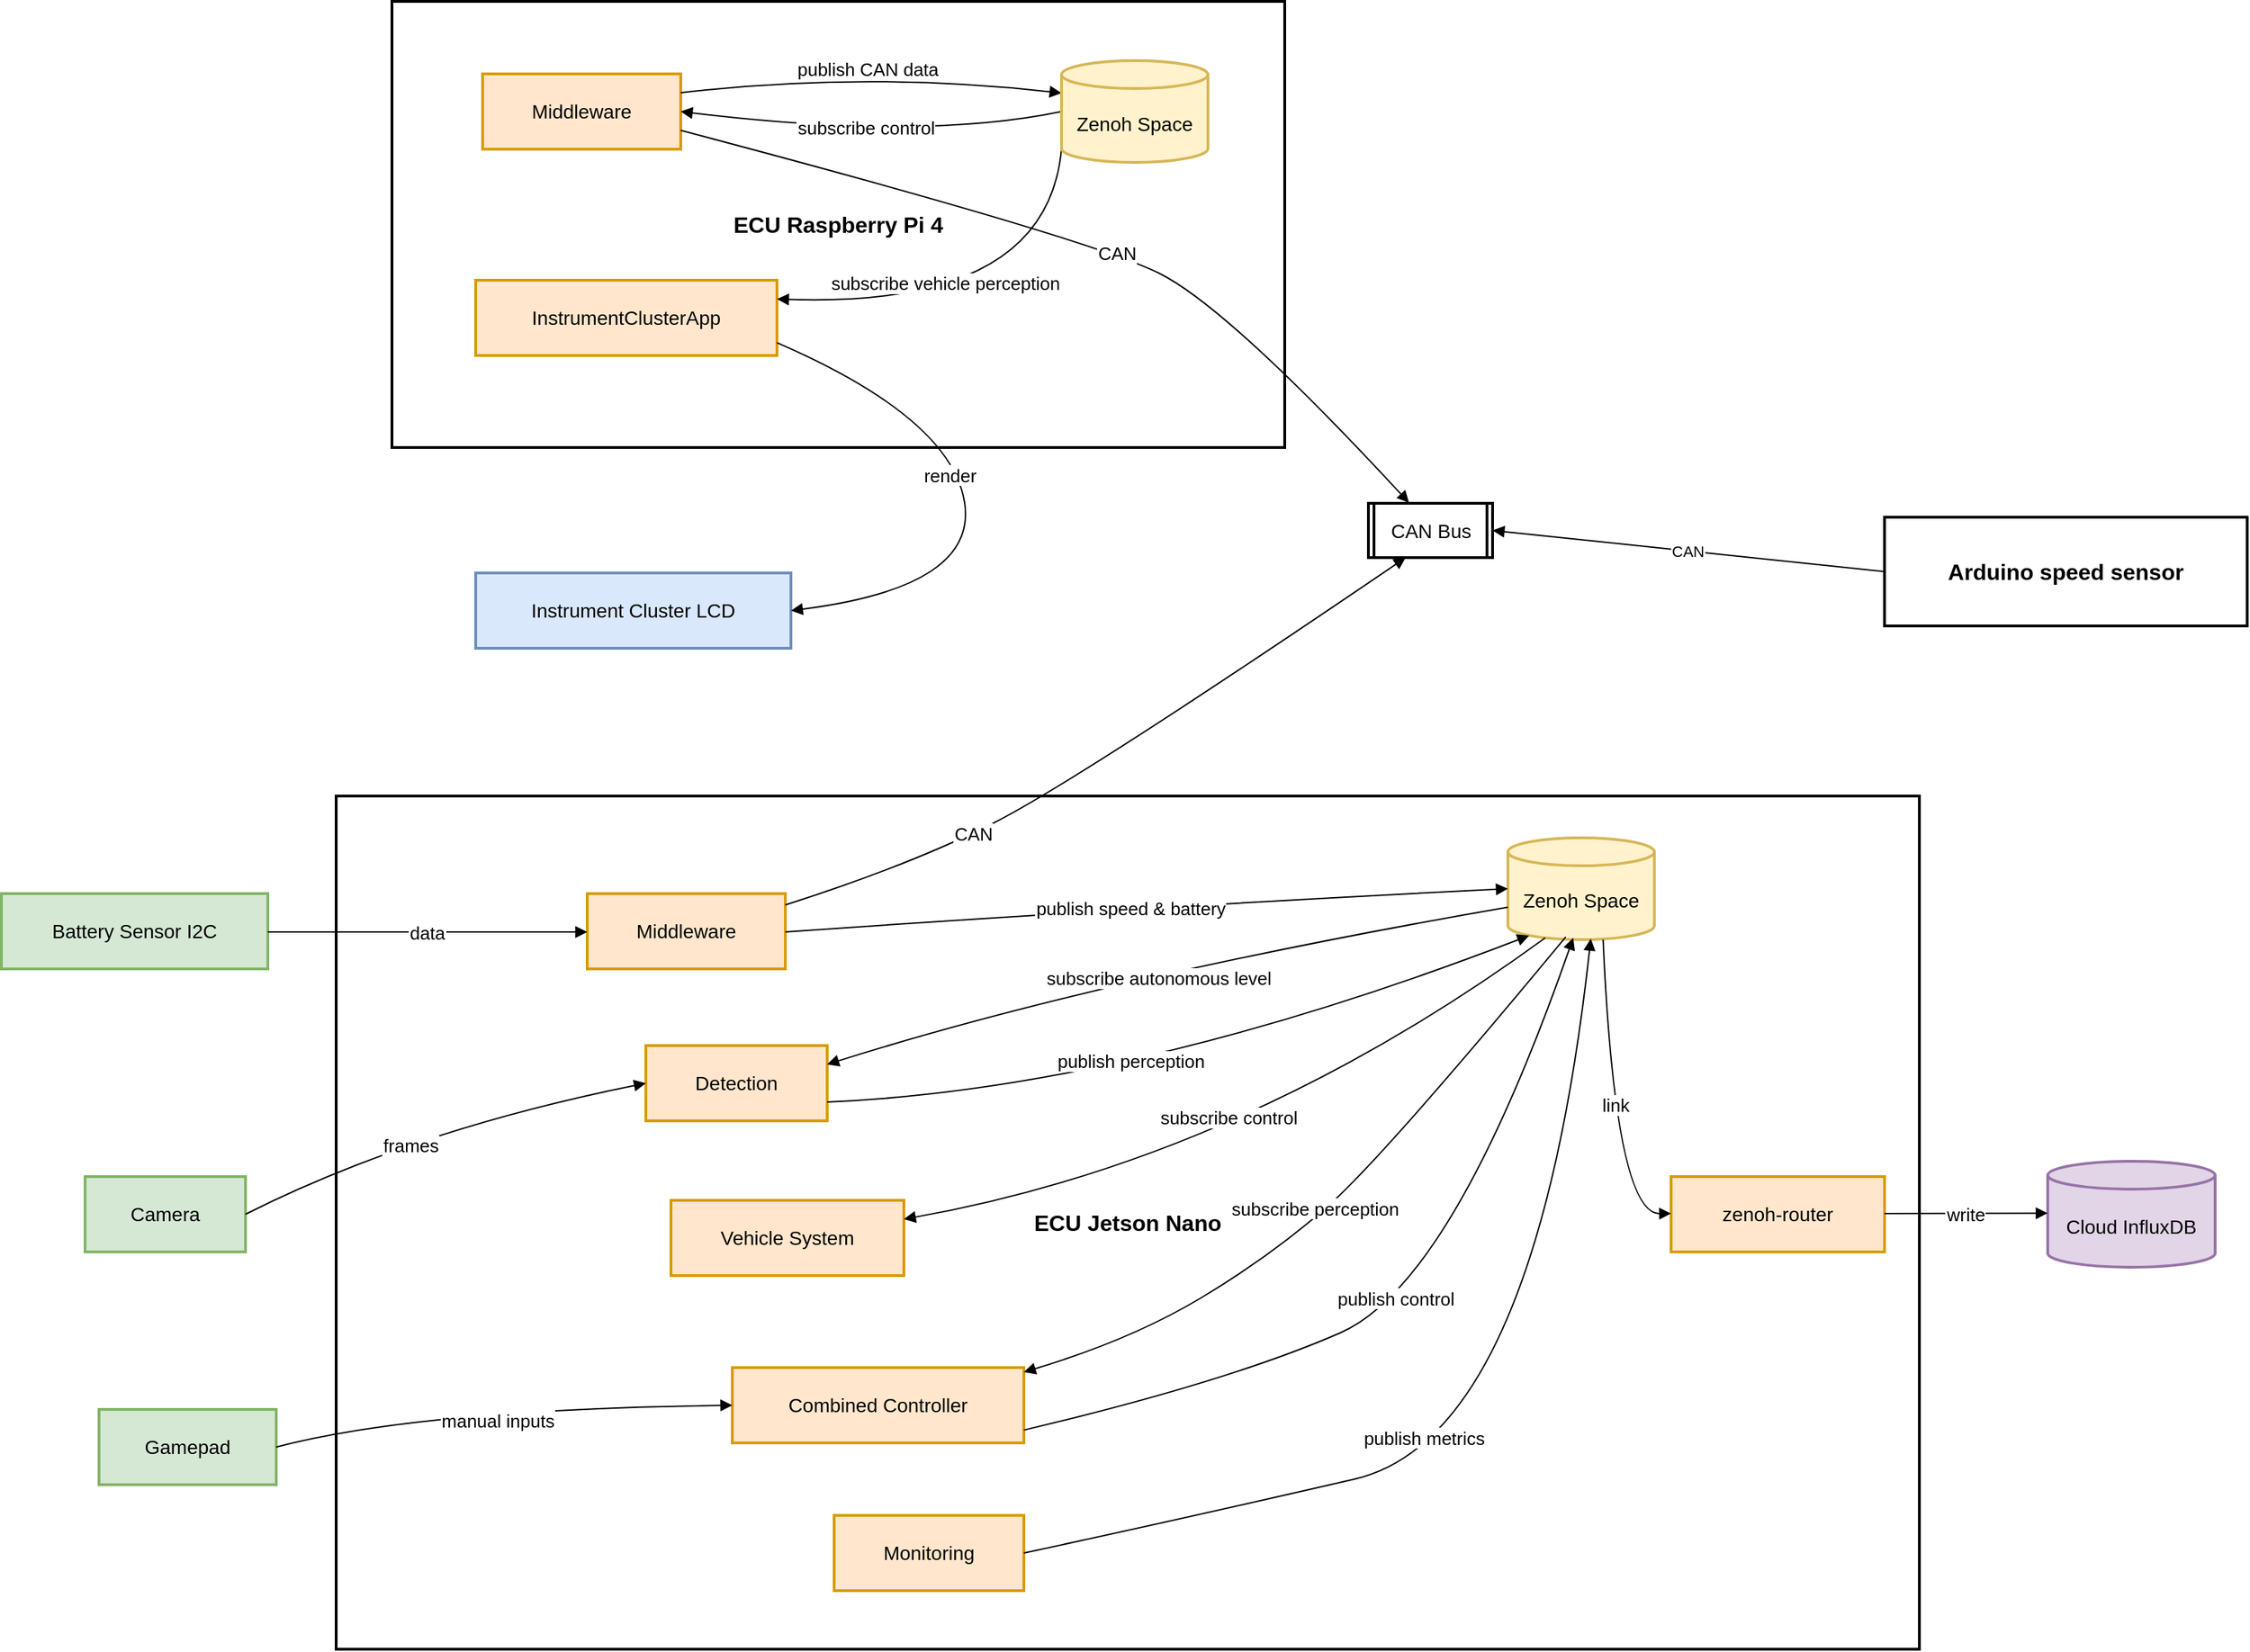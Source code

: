 <mxfile version="28.1.1">
  <diagram name="Page-1" id="OM_sHuSEF1frfqFUFy3i">
    <mxGraphModel dx="2358" dy="3363" grid="1" gridSize="10" guides="1" tooltips="1" connect="1" arrows="1" fold="1" page="1" pageScale="1" pageWidth="850" pageHeight="1100" math="0" shadow="0">
      <root>
        <mxCell id="0" />
        <mxCell id="1" parent="0" />
        <mxCell id="tz2Queb-3kquGu2dCrOk-1" value="ECU Raspberry Pi 4" style="whiteSpace=wrap;strokeWidth=2;fontSize=16;fontStyle=1" parent="1" vertex="1">
          <mxGeometry x="300" y="-40" width="640" height="320" as="geometry" />
        </mxCell>
        <mxCell id="tz2Queb-3kquGu2dCrOk-2" value="ECU Jetson Nano" style="whiteSpace=wrap;strokeWidth=2;fontSize=16;fontStyle=1" parent="1" vertex="1">
          <mxGeometry x="260" y="530" width="1135" height="612" as="geometry" />
        </mxCell>
        <mxCell id="tz2Queb-3kquGu2dCrOk-3" value="CAN Bus" style="strokeWidth=2;shape=process;whiteSpace=wrap;size=0.04;fontSize=14;" parent="1" vertex="1">
          <mxGeometry x="1000" y="320" width="89" height="39" as="geometry" />
        </mxCell>
        <mxCell id="tz2Queb-3kquGu2dCrOk-4" value="Zenoh Space" style="shape=cylinder3;boundedLbl=1;backgroundOutline=1;size=10;strokeWidth=2;whiteSpace=wrap;fillColor=#fff2cc;strokeColor=#d6b656;fontSize=14;" parent="1" vertex="1">
          <mxGeometry x="1100" y="560" width="105" height="73" as="geometry" />
        </mxCell>
        <mxCell id="tz2Queb-3kquGu2dCrOk-5" value="Cloud InfluxDB" style="shape=cylinder3;boundedLbl=1;backgroundOutline=1;size=10;strokeWidth=2;whiteSpace=wrap;fillColor=#e1d5e7;strokeColor=#9673a6;fontSize=14;" parent="1" vertex="1">
          <mxGeometry x="1487" y="792" width="120" height="76" as="geometry" />
        </mxCell>
        <mxCell id="tz2Queb-3kquGu2dCrOk-6" value="Arduino speed sensor" style="whiteSpace=wrap;strokeWidth=2;fontSize=16;fontStyle=1" parent="1" vertex="1">
          <mxGeometry x="1370" y="330" width="260" height="78" as="geometry" />
        </mxCell>
        <mxCell id="tz2Queb-3kquGu2dCrOk-7" value="Camera" style="whiteSpace=wrap;strokeWidth=2;fillColor=#d5e8d4;strokeColor=#82b366;fontSize=14;" parent="1" vertex="1">
          <mxGeometry x="80" y="803" width="115" height="54" as="geometry" />
        </mxCell>
        <mxCell id="tz2Queb-3kquGu2dCrOk-8" value="Gamepad" style="whiteSpace=wrap;strokeWidth=2;fillColor=#d5e8d4;strokeColor=#82b366;fontSize=14;" parent="1" vertex="1">
          <mxGeometry x="90" y="970" width="127" height="54" as="geometry" />
        </mxCell>
        <mxCell id="tz2Queb-3kquGu2dCrOk-9" value="Instrument Cluster LCD" style="whiteSpace=wrap;strokeWidth=2;fillColor=#dae8fc;strokeColor=#6c8ebf;fontSize=14;" parent="1" vertex="1">
          <mxGeometry x="360" y="370" width="226" height="54" as="geometry" />
        </mxCell>
        <mxCell id="tz2Queb-3kquGu2dCrOk-10" value="Detection" style="whiteSpace=wrap;strokeWidth=2;fillColor=#ffe6cc;strokeColor=#d79b00;fontSize=14;" parent="1" vertex="1">
          <mxGeometry x="482" y="709" width="130" height="54" as="geometry" />
        </mxCell>
        <mxCell id="tz2Queb-3kquGu2dCrOk-11" value="Combined Controller" style="whiteSpace=wrap;strokeWidth=2;fillColor=#ffe6cc;strokeColor=#d79b00;fontSize=14;" parent="1" vertex="1">
          <mxGeometry x="544" y="940" width="209" height="54" as="geometry" />
        </mxCell>
        <mxCell id="tz2Queb-3kquGu2dCrOk-12" value="Vehicle System" style="whiteSpace=wrap;strokeWidth=2;fillColor=#ffe6cc;strokeColor=#d79b00;fontSize=14;" parent="1" vertex="1">
          <mxGeometry x="500" y="820" width="167" height="54" as="geometry" />
        </mxCell>
        <mxCell id="tz2Queb-3kquGu2dCrOk-13" value="Middleware" style="whiteSpace=wrap;strokeWidth=2;fillColor=#ffe6cc;strokeColor=#d79b00;fontSize=14;" parent="1" vertex="1">
          <mxGeometry x="440" y="600" width="142" height="54" as="geometry" />
        </mxCell>
        <mxCell id="tz2Queb-3kquGu2dCrOk-14" value="Battery Sensor I2C" style="whiteSpace=wrap;strokeWidth=2;fillColor=#d5e8d4;strokeColor=#82b366;fontSize=14;" parent="1" vertex="1">
          <mxGeometry x="20" y="600" width="191" height="54" as="geometry" />
        </mxCell>
        <mxCell id="tz2Queb-3kquGu2dCrOk-15" value="Monitoring" style="whiteSpace=wrap;strokeWidth=2;fillColor=#ffe6cc;strokeColor=#d79b00;fontSize=14;" parent="1" vertex="1">
          <mxGeometry x="617" y="1046" width="136" height="54" as="geometry" />
        </mxCell>
        <mxCell id="tz2Queb-3kquGu2dCrOk-16" value="zenoh-router" style="whiteSpace=wrap;strokeWidth=2;fillColor=#ffe6cc;strokeColor=#d79b00;fontSize=14;" parent="1" vertex="1">
          <mxGeometry x="1217" y="803" width="153" height="54" as="geometry" />
        </mxCell>
        <mxCell id="tz2Queb-3kquGu2dCrOk-17" value="Middleware" style="whiteSpace=wrap;strokeWidth=2;fillColor=#ffe6cc;strokeColor=#d79b00;fontSize=14;" parent="1" vertex="1">
          <mxGeometry x="365" y="12" width="142" height="54" as="geometry" />
        </mxCell>
        <mxCell id="tz2Queb-3kquGu2dCrOk-18" value="InstrumentClusterApp" style="whiteSpace=wrap;strokeWidth=2;fillColor=#ffe6cc;strokeColor=#d79b00;fontSize=14;" parent="1" vertex="1">
          <mxGeometry x="360" y="160" width="216" height="54" as="geometry" />
        </mxCell>
        <mxCell id="tz2Queb-3kquGu2dCrOk-19" value="CAN" style="curved=1;startArrow=none;endArrow=block;exitX=0;exitY=0.5;rounded=0;exitDx=0;exitDy=0;entryX=1;entryY=0.5;entryDx=0;entryDy=0;" parent="1" source="tz2Queb-3kquGu2dCrOk-6" target="tz2Queb-3kquGu2dCrOk-3" edge="1">
          <mxGeometry relative="1" as="geometry">
            <Array as="points" />
            <mxPoint x="1070" y="354" as="targetPoint" />
          </mxGeometry>
        </mxCell>
        <mxCell id="tz2Queb-3kquGu2dCrOk-20" value="CAN" style="curved=1;startArrow=none;endArrow=block;exitX=1;exitY=0.15;entryX=0.3;entryY=1;rounded=0;strokeColor=default;align=center;verticalAlign=middle;fontFamily=Helvetica;fontSize=13;fontColor=default;labelBackgroundColor=default;" parent="1" source="tz2Queb-3kquGu2dCrOk-13" target="tz2Queb-3kquGu2dCrOk-3" edge="1">
          <mxGeometry x="-0.435" relative="1" as="geometry">
            <Array as="points">
              <mxPoint x="670" y="580" />
              <mxPoint x="790" y="520" />
            </Array>
            <mxPoint as="offset" />
          </mxGeometry>
        </mxCell>
        <mxCell id="tz2Queb-3kquGu2dCrOk-22" value="CAN" style="curved=1;startArrow=none;endArrow=block;exitX=1;exitY=0.75;entryX=0.327;entryY=-0.009;rounded=0;entryDx=0;entryDy=0;entryPerimeter=0;strokeColor=default;align=center;verticalAlign=middle;fontFamily=Helvetica;fontSize=13;fontColor=default;labelBackgroundColor=default;exitDx=0;exitDy=0;" parent="1" source="tz2Queb-3kquGu2dCrOk-17" target="tz2Queb-3kquGu2dCrOk-3" edge="1">
          <mxGeometry x="0.076" relative="1" as="geometry">
            <Array as="points">
              <mxPoint x="800" y="130" />
              <mxPoint x="900" y="180" />
            </Array>
            <mxPoint as="offset" />
          </mxGeometry>
        </mxCell>
        <mxCell id="tz2Queb-3kquGu2dCrOk-23" value="frames" style="curved=1;startArrow=none;endArrow=block;exitX=1;exitY=0.5;entryX=0;entryY=0.5;rounded=0;fontSize=13;strokeColor=default;align=center;verticalAlign=middle;fontFamily=Helvetica;fontColor=default;labelBackgroundColor=default;exitDx=0;exitDy=0;" parent="1" source="tz2Queb-3kquGu2dCrOk-7" target="tz2Queb-3kquGu2dCrOk-10" edge="1">
          <mxGeometry x="-0.155" y="-9" relative="1" as="geometry">
            <Array as="points">
              <mxPoint x="314" y="770" />
            </Array>
            <mxPoint as="offset" />
          </mxGeometry>
        </mxCell>
        <mxCell id="tz2Queb-3kquGu2dCrOk-24" value="manual inputs" style="curved=1;startArrow=none;endArrow=block;exitX=1;exitY=0.5;entryX=0;entryY=0.5;rounded=0;strokeColor=default;align=center;verticalAlign=middle;fontFamily=Helvetica;fontSize=13;fontColor=default;labelBackgroundColor=default;exitDx=0;exitDy=0;" parent="1" source="tz2Queb-3kquGu2dCrOk-8" target="tz2Queb-3kquGu2dCrOk-11" edge="1">
          <mxGeometry x="-0.022" y="-8" relative="1" as="geometry">
            <Array as="points">
              <mxPoint x="320" y="970" />
            </Array>
            <mxPoint x="1" as="offset" />
          </mxGeometry>
        </mxCell>
        <mxCell id="tz2Queb-3kquGu2dCrOk-25" value="data" style="curved=1;startArrow=none;endArrow=block;exitX=1;exitY=0.51;entryX=0;entryY=0.51;rounded=0;fontSize=13;strokeColor=default;align=center;verticalAlign=middle;fontFamily=Helvetica;fontColor=default;labelBackgroundColor=default;" parent="1" source="tz2Queb-3kquGu2dCrOk-14" target="tz2Queb-3kquGu2dCrOk-13" edge="1">
          <mxGeometry relative="1" as="geometry">
            <Array as="points" />
          </mxGeometry>
        </mxCell>
        <mxCell id="tz2Queb-3kquGu2dCrOk-26" value="publish perception" style="curved=1;startArrow=none;endArrow=block;exitX=1;exitY=0.75;rounded=0;exitDx=0;exitDy=0;entryX=0.145;entryY=1;entryDx=0;entryDy=-2.9;entryPerimeter=0;strokeColor=default;align=center;verticalAlign=middle;fontFamily=Helvetica;fontSize=13;fontColor=default;labelBackgroundColor=default;" parent="1" source="tz2Queb-3kquGu2dCrOk-10" target="tz2Queb-3kquGu2dCrOk-4" edge="1">
          <mxGeometry x="-0.14" y="19" relative="1" as="geometry">
            <Array as="points">
              <mxPoint x="830" y="740" />
            </Array>
            <mxPoint x="990" y="495" as="targetPoint" />
            <mxPoint as="offset" />
          </mxGeometry>
        </mxCell>
        <mxCell id="tz2Queb-3kquGu2dCrOk-27" value="publish metrics" style="curved=1;startArrow=none;endArrow=block;exitX=0.99;exitY=0.5;entryX=0.566;entryY=0.991;rounded=0;entryDx=0;entryDy=0;entryPerimeter=0;strokeColor=default;align=center;verticalAlign=middle;fontFamily=Helvetica;fontSize=13;fontColor=default;labelBackgroundColor=default;" parent="1" source="tz2Queb-3kquGu2dCrOk-15" target="tz2Queb-3kquGu2dCrOk-4" edge="1">
          <mxGeometry x="-0.189" y="18" relative="1" as="geometry">
            <Array as="points">
              <mxPoint x="860" y="1050" />
              <mxPoint x="1120" y="990" />
            </Array>
            <mxPoint as="offset" />
          </mxGeometry>
        </mxCell>
        <mxCell id="tz2Queb-3kquGu2dCrOk-28" value="publish speed &amp; battery" style="curved=1;startArrow=none;endArrow=block;exitX=1;exitY=0.51;rounded=0;entryX=0;entryY=0.5;entryDx=0;entryDy=0;entryPerimeter=0;strokeColor=default;align=center;verticalAlign=middle;fontFamily=Helvetica;fontSize=13;fontColor=default;labelBackgroundColor=default;" parent="1" source="tz2Queb-3kquGu2dCrOk-13" target="tz2Queb-3kquGu2dCrOk-4" edge="1">
          <mxGeometry x="-0.042" relative="1" as="geometry">
            <Array as="points">
              <mxPoint x="830" y="610" />
            </Array>
            <mxPoint x="970" y="490" as="targetPoint" />
            <mxPoint as="offset" />
          </mxGeometry>
        </mxCell>
        <mxCell id="tz2Queb-3kquGu2dCrOk-29" value="subscribe autonomous level" style="curved=1;startArrow=block;endArrow=none;exitX=1;exitY=0.25;rounded=0;exitDx=0;exitDy=0;strokeColor=default;align=center;verticalAlign=middle;fontFamily=Helvetica;fontSize=13;fontColor=default;labelBackgroundColor=default;entryX=0;entryY=0;entryDx=0;entryDy=49.75;entryPerimeter=0;startFill=1;endFill=0;" parent="1" source="tz2Queb-3kquGu2dCrOk-10" edge="1" target="tz2Queb-3kquGu2dCrOk-4">
          <mxGeometry x="-0.016" y="-7" relative="1" as="geometry">
            <Array as="points">
              <mxPoint x="810" y="660" />
            </Array>
            <mxPoint x="980" y="490" as="targetPoint" />
            <mxPoint as="offset" />
          </mxGeometry>
        </mxCell>
        <mxCell id="tz2Queb-3kquGu2dCrOk-30" value="subscribe perception" style="curved=1;startArrow=block;endArrow=none;exitX=1;exitY=0.06;rounded=0;entryX=0.395;entryY=0.973;entryDx=0;entryDy=0;entryPerimeter=0;strokeColor=default;align=center;verticalAlign=middle;fontFamily=Helvetica;fontSize=13;fontColor=default;labelBackgroundColor=default;startFill=1;endFill=0;" parent="1" source="tz2Queb-3kquGu2dCrOk-11" target="tz2Queb-3kquGu2dCrOk-4" edge="1">
          <mxGeometry x="-0.043" y="5" relative="1" as="geometry">
            <Array as="points">
              <mxPoint x="830" y="920" />
              <mxPoint x="930" y="860" />
              <mxPoint x="1010" y="790" />
            </Array>
            <mxPoint x="1010" y="500" as="targetPoint" />
            <mxPoint as="offset" />
          </mxGeometry>
        </mxCell>
        <mxCell id="tz2Queb-3kquGu2dCrOk-31" value="publish control" style="curved=1;startArrow=none;endArrow=block;exitX=1;exitY=0.83;rounded=0;entryX=0.446;entryY=0.983;entryDx=0;entryDy=0;entryPerimeter=0;strokeColor=default;align=center;verticalAlign=middle;fontFamily=Helvetica;fontSize=13;fontColor=default;labelBackgroundColor=default;" parent="1" source="tz2Queb-3kquGu2dCrOk-11" target="tz2Queb-3kquGu2dCrOk-4" edge="1">
          <mxGeometry x="-0.032" y="7" relative="1" as="geometry">
            <Array as="points">
              <mxPoint x="900" y="950" />
              <mxPoint x="1060" y="880" />
            </Array>
            <mxPoint x="1020" y="500" as="targetPoint" />
            <mxPoint as="offset" />
          </mxGeometry>
        </mxCell>
        <mxCell id="tz2Queb-3kquGu2dCrOk-32" value="subscribe control" style="curved=1;startArrow=block;endArrow=none;exitX=1;exitY=0.25;rounded=0;exitDx=0;exitDy=0;entryX=0.255;entryY=0.983;entryDx=0;entryDy=0;entryPerimeter=0;strokeColor=default;align=center;verticalAlign=middle;fontFamily=Helvetica;fontSize=13;fontColor=default;labelBackgroundColor=default;startFill=1;endFill=0;" parent="1" source="tz2Queb-3kquGu2dCrOk-12" target="tz2Queb-3kquGu2dCrOk-4" edge="1">
          <mxGeometry x="-0.004" y="30" relative="1" as="geometry">
            <Array as="points">
              <mxPoint x="910" y="790" />
            </Array>
            <mxPoint x="1000" y="500" as="targetPoint" />
            <mxPoint as="offset" />
          </mxGeometry>
        </mxCell>
        <mxCell id="tz2Queb-3kquGu2dCrOk-33" value="publish CAN data" style="curved=1;startArrow=none;endArrow=block;exitX=1;exitY=0.25;entryX=0;entryY=0;rounded=0;entryDx=0;entryDy=23.25;entryPerimeter=0;strokeColor=default;align=center;verticalAlign=middle;fontFamily=Helvetica;fontSize=13;fontColor=default;labelBackgroundColor=default;exitDx=0;exitDy=0;" parent="1" source="tz2Queb-3kquGu2dCrOk-17" target="uv80TspqGvo0qjS1nxk1-1" edge="1">
          <mxGeometry x="-0.026" y="2" relative="1" as="geometry">
            <Array as="points">
              <mxPoint x="640" y="10" />
            </Array>
            <mxPoint x="1" as="offset" />
          </mxGeometry>
        </mxCell>
        <mxCell id="tz2Queb-3kquGu2dCrOk-34" value="subscribe control" style="curved=1;startArrow=block;endArrow=none;exitX=1;exitY=0.5;rounded=0;strokeColor=default;align=center;verticalAlign=middle;fontFamily=Helvetica;fontSize=13;fontColor=default;labelBackgroundColor=default;entryX=0;entryY=0.5;entryDx=0;entryDy=0;entryPerimeter=0;exitDx=0;exitDy=0;startFill=1;endFill=0;" parent="1" source="tz2Queb-3kquGu2dCrOk-17" edge="1" target="uv80TspqGvo0qjS1nxk1-1">
          <mxGeometry x="-0.035" y="5" relative="1" as="geometry">
            <Array as="points">
              <mxPoint x="680" y="60" />
            </Array>
            <mxPoint x="980" y="430" as="targetPoint" />
            <mxPoint as="offset" />
          </mxGeometry>
        </mxCell>
        <mxCell id="tz2Queb-3kquGu2dCrOk-35" value="subscribe vehicle perception" style="curved=1;startArrow=block;endArrow=none;entryX=0;entryY=1;rounded=0;entryDx=0;entryDy=-10;entryPerimeter=0;strokeColor=default;align=center;verticalAlign=middle;fontFamily=Helvetica;fontSize=13;fontColor=default;labelBackgroundColor=default;exitX=1;exitY=0.25;exitDx=0;exitDy=0;endFill=0;startFill=1;" parent="1" source="tz2Queb-3kquGu2dCrOk-18" target="uv80TspqGvo0qjS1nxk1-1" edge="1">
          <mxGeometry x="-0.228" y="16" relative="1" as="geometry">
            <Array as="points">
              <mxPoint x="770" y="180" />
            </Array>
            <mxPoint x="1" as="offset" />
            <mxPoint x="581" y="155" as="sourcePoint" />
          </mxGeometry>
        </mxCell>
        <mxCell id="tz2Queb-3kquGu2dCrOk-36" value="link" style="curved=1;startArrow=none;endArrow=block;exitX=0.65;exitY=1;entryX=0;entryY=0.49;rounded=0;strokeColor=default;align=center;verticalAlign=middle;fontFamily=Helvetica;fontSize=13;fontColor=default;labelBackgroundColor=default;" parent="1" source="tz2Queb-3kquGu2dCrOk-4" target="tz2Queb-3kquGu2dCrOk-16" edge="1">
          <mxGeometry x="0.001" y="4" relative="1" as="geometry">
            <Array as="points">
              <mxPoint x="1177" y="830" />
            </Array>
            <mxPoint as="offset" />
          </mxGeometry>
        </mxCell>
        <mxCell id="tz2Queb-3kquGu2dCrOk-37" value="write" style="curved=1;startArrow=none;endArrow=block;exitX=1;exitY=0.49;entryX=0;entryY=0.49;rounded=0;fontSize=13;" parent="1" source="tz2Queb-3kquGu2dCrOk-16" target="tz2Queb-3kquGu2dCrOk-5" edge="1">
          <mxGeometry relative="1" as="geometry">
            <Array as="points" />
          </mxGeometry>
        </mxCell>
        <mxCell id="tz2Queb-3kquGu2dCrOk-38" value="render" style="curved=1;startArrow=none;endArrow=block;exitX=1;exitY=0.83;entryX=1;entryY=0.5;rounded=0;entryDx=0;entryDy=0;strokeColor=default;align=center;verticalAlign=middle;fontFamily=Helvetica;fontSize=13;fontColor=default;labelBackgroundColor=default;" parent="1" source="tz2Queb-3kquGu2dCrOk-18" target="tz2Queb-3kquGu2dCrOk-9" edge="1">
          <mxGeometry x="-0.107" y="-7" relative="1" as="geometry">
            <Array as="points">
              <mxPoint x="701" y="259" />
              <mxPoint x="720" y="380" />
            </Array>
            <mxPoint as="offset" />
          </mxGeometry>
        </mxCell>
        <mxCell id="uv80TspqGvo0qjS1nxk1-1" value="Zenoh Space" style="shape=cylinder3;boundedLbl=1;backgroundOutline=1;size=10;strokeWidth=2;whiteSpace=wrap;fillColor=#fff2cc;strokeColor=#d6b656;fontSize=14;" vertex="1" parent="1">
          <mxGeometry x="780" y="2.5" width="105" height="73" as="geometry" />
        </mxCell>
      </root>
    </mxGraphModel>
  </diagram>
</mxfile>
